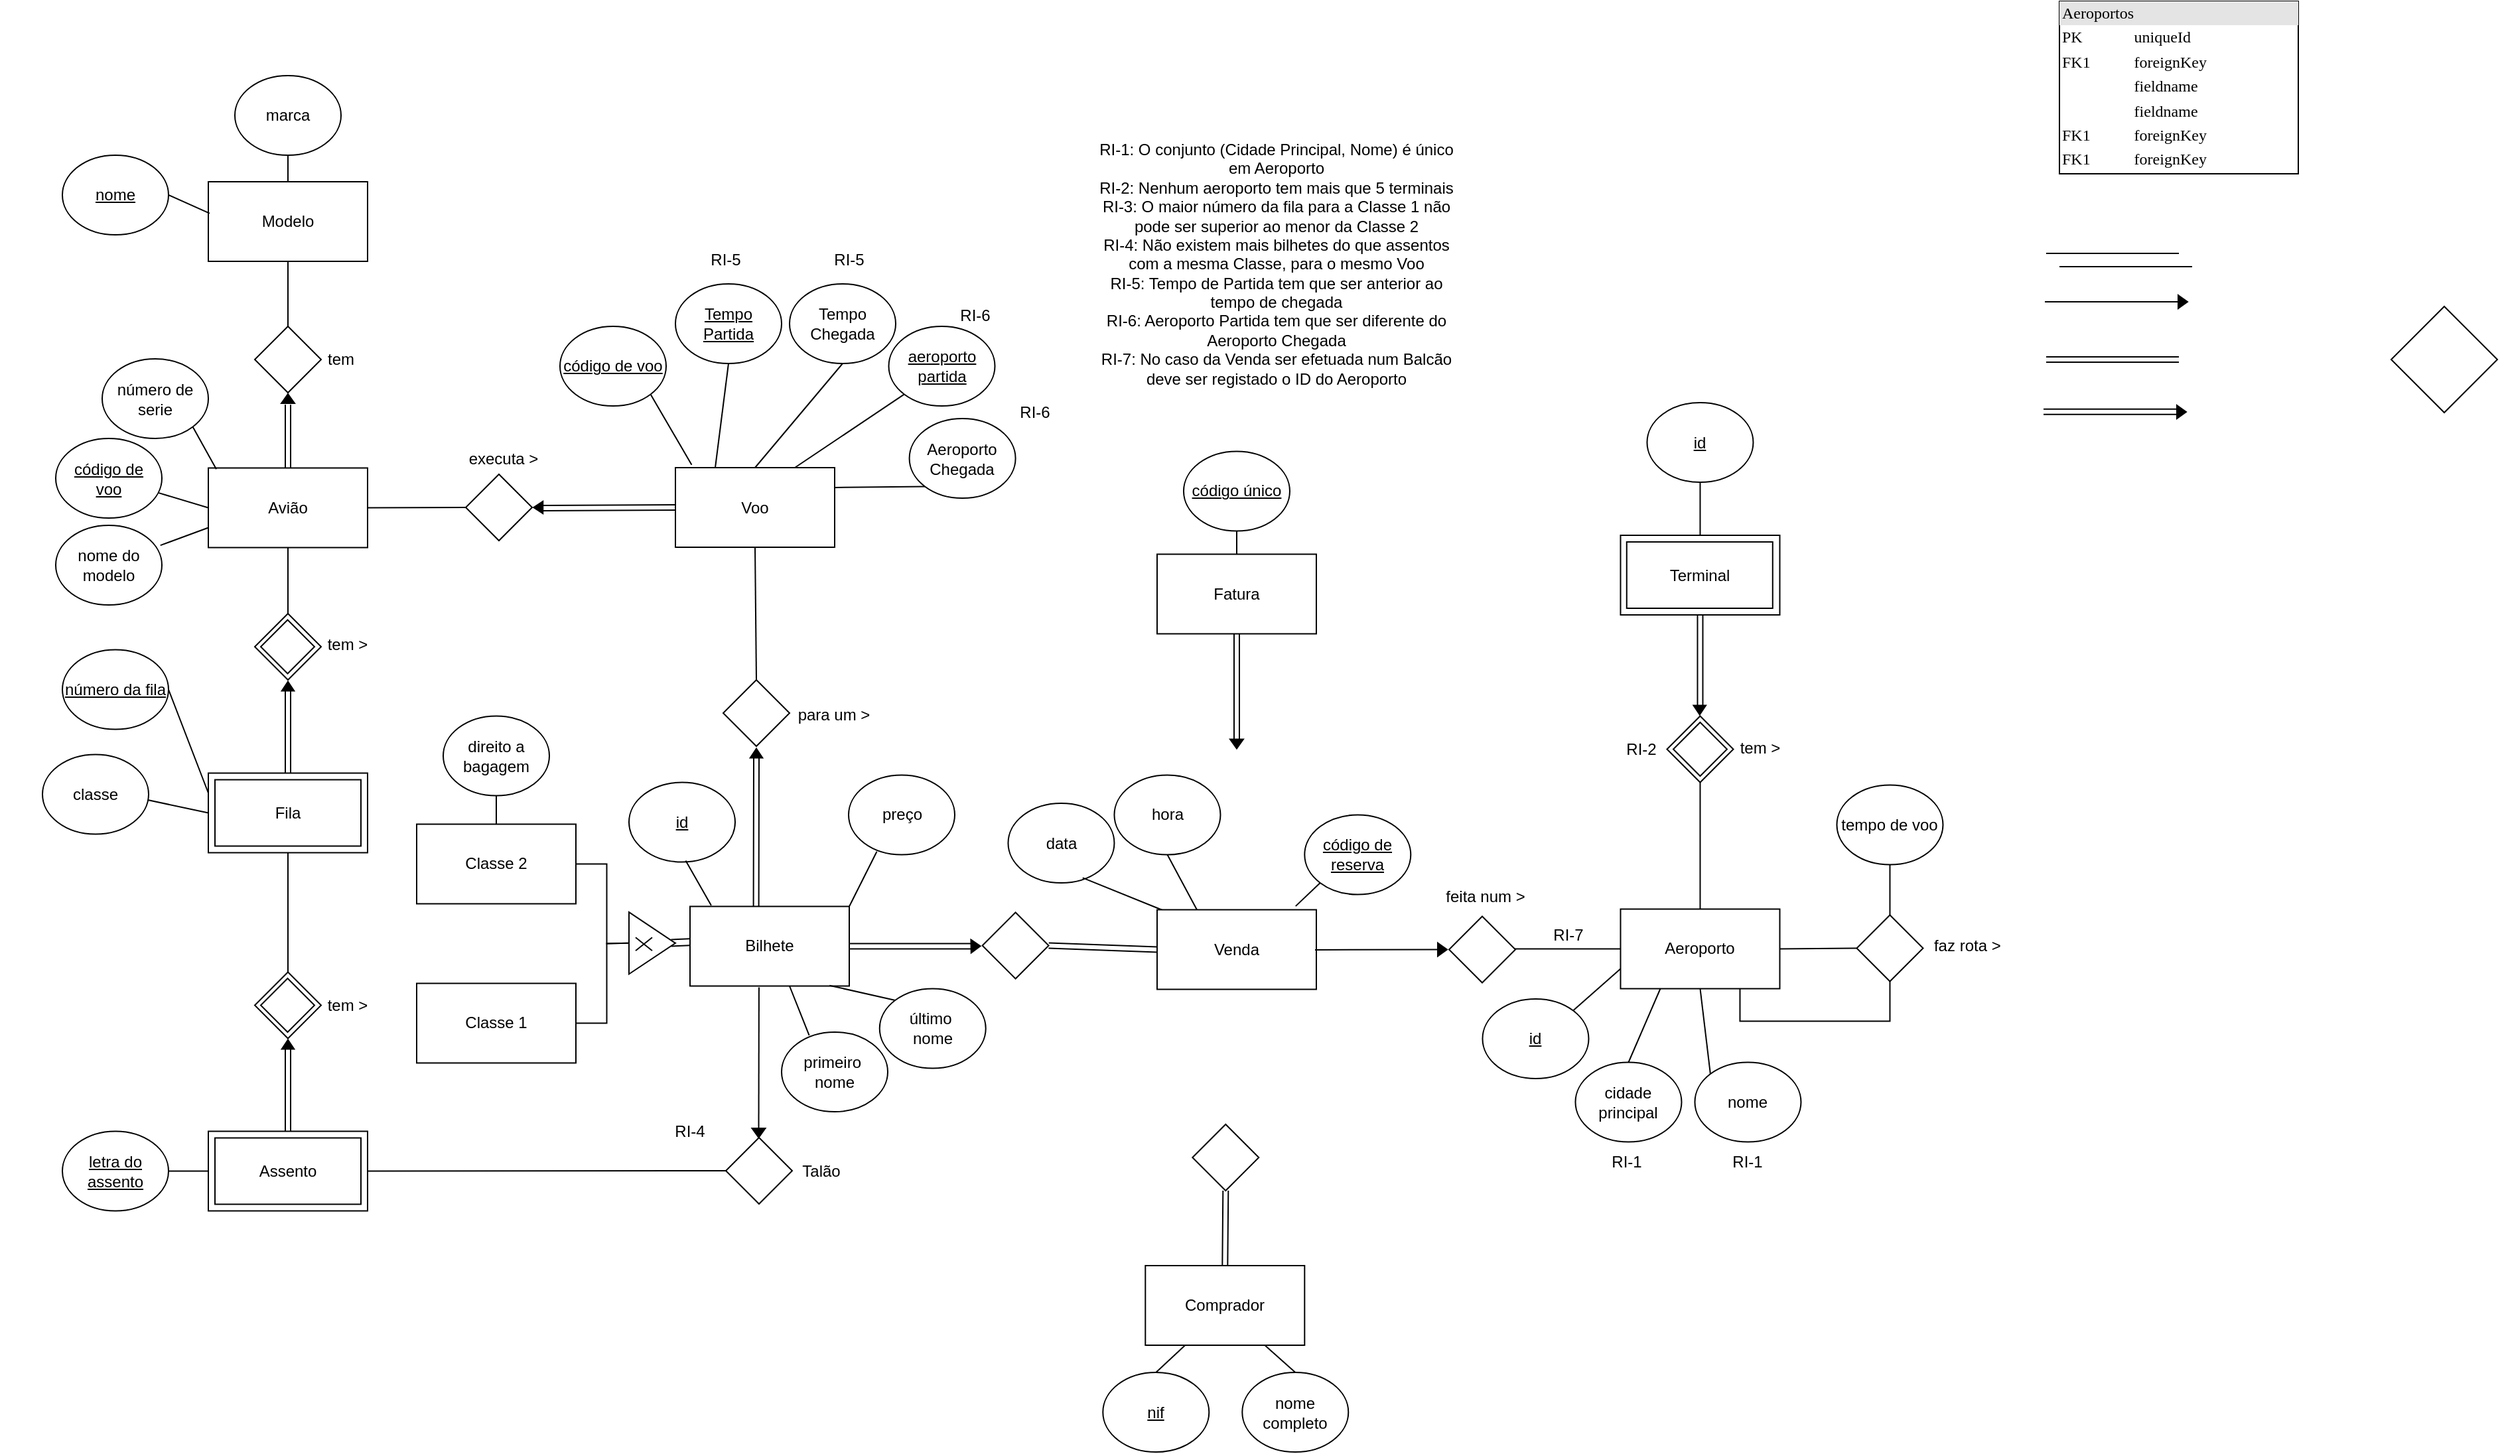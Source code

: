 <mxfile version="27.0.6">
  <diagram name="Page-1" id="2ca16b54-16f6-2749-3443-fa8db7711227">
    <mxGraphModel dx="2046" dy="508" grid="1" gridSize="10" guides="1" tooltips="1" connect="1" arrows="1" fold="1" page="1" pageScale="1" pageWidth="1100" pageHeight="850" background="none" math="0" shadow="0">
      <root>
        <mxCell id="0" />
        <mxCell id="1" parent="0" />
        <mxCell id="2ed32ef02a7f4228-2" value="&lt;div style=&quot;box-sizing: border-box; width: 100%; background: rgb(228, 228, 228); padding: 2px;&quot;&gt;Aeroportos&lt;/div&gt;&lt;table style=&quot;width: 100% ; font-size: 1em&quot; cellpadding=&quot;2&quot; cellspacing=&quot;0&quot;&gt;&lt;tbody&gt;&lt;tr&gt;&lt;td&gt;PK&lt;/td&gt;&lt;td&gt;uniqueId&lt;/td&gt;&lt;/tr&gt;&lt;tr&gt;&lt;td&gt;FK1&lt;/td&gt;&lt;td&gt;foreignKey&lt;/td&gt;&lt;/tr&gt;&lt;tr&gt;&lt;td&gt;&lt;/td&gt;&lt;td&gt;fieldname&lt;/td&gt;&lt;/tr&gt;&lt;tr&gt;&lt;td&gt;&lt;br&gt;&lt;/td&gt;&lt;td&gt;fieldname&lt;br&gt;&lt;/td&gt;&lt;/tr&gt;&lt;tr&gt;&lt;td&gt;FK1&lt;br&gt;&lt;/td&gt;&lt;td&gt;foreignKey&lt;br&gt;&lt;/td&gt;&lt;/tr&gt;&lt;tr&gt;&lt;td&gt;FK1&lt;br&gt;&lt;/td&gt;&lt;td&gt;foreignKey&lt;br&gt;&lt;/td&gt;&lt;/tr&gt;&lt;/tbody&gt;&lt;/table&gt;" style="verticalAlign=top;align=left;overflow=fill;html=1;rounded=0;shadow=0;comic=0;labelBackgroundColor=none;strokeWidth=1;fontFamily=Verdana;fontSize=12" parent="1" vertex="1">
          <mxGeometry x="1090" y="30" width="180" height="130" as="geometry" />
        </mxCell>
        <mxCell id="Xm3tBWq0qwTZGbFQvJrr-5" value="" style="endArrow=none;html=1;rounded=0;" parent="1" edge="1">
          <mxGeometry width="50" height="50" relative="1" as="geometry">
            <mxPoint x="1080" y="220" as="sourcePoint" />
            <mxPoint x="1180" y="220" as="targetPoint" />
          </mxGeometry>
        </mxCell>
        <mxCell id="Xm3tBWq0qwTZGbFQvJrr-7" value="" style="endArrow=classic;html=1;rounded=0;shape=link;" parent="1" edge="1">
          <mxGeometry width="50" height="50" relative="1" as="geometry">
            <mxPoint x="1080" y="300" as="sourcePoint" />
            <mxPoint x="1180" y="300" as="targetPoint" />
          </mxGeometry>
        </mxCell>
        <mxCell id="Xm3tBWq0qwTZGbFQvJrr-26" value="" style="group" parent="1" vertex="1" connectable="0">
          <mxGeometry x="1079" y="251.5" width="107.5" height="10" as="geometry" />
        </mxCell>
        <mxCell id="Xm3tBWq0qwTZGbFQvJrr-24" value="" style="endArrow=none;html=1;rounded=0;" parent="Xm3tBWq0qwTZGbFQvJrr-26" edge="1">
          <mxGeometry width="50" height="50" relative="1" as="geometry">
            <mxPoint y="4.94" as="sourcePoint" />
            <mxPoint x="100" y="4.94" as="targetPoint" />
          </mxGeometry>
        </mxCell>
        <mxCell id="Xm3tBWq0qwTZGbFQvJrr-25" value="" style="verticalLabelPosition=bottom;verticalAlign=top;html=1;shape=mxgraph.basic.acute_triangle;dx=0.5;rotation=90;fillColor=#000000;" parent="Xm3tBWq0qwTZGbFQvJrr-26" vertex="1">
          <mxGeometry x="99" y="1.5" width="10" height="7" as="geometry" />
        </mxCell>
        <mxCell id="Xm3tBWq0qwTZGbFQvJrr-27" value="" style="group" parent="1" vertex="1" connectable="0">
          <mxGeometry x="1078" y="334.5" width="107.5" height="10" as="geometry" />
        </mxCell>
        <mxCell id="Xm3tBWq0qwTZGbFQvJrr-9" value="" style="endArrow=classic;html=1;rounded=0;shape=link;" parent="Xm3tBWq0qwTZGbFQvJrr-27" edge="1">
          <mxGeometry width="50" height="50" relative="1" as="geometry">
            <mxPoint y="4.93" as="sourcePoint" />
            <mxPoint x="100" y="4.93" as="targetPoint" />
          </mxGeometry>
        </mxCell>
        <mxCell id="Xm3tBWq0qwTZGbFQvJrr-23" value="" style="verticalLabelPosition=bottom;verticalAlign=top;html=1;shape=mxgraph.basic.acute_triangle;dx=0.5;rotation=90;fillColor=#000000;" parent="Xm3tBWq0qwTZGbFQvJrr-27" vertex="1">
          <mxGeometry x="99" y="1.5" width="10" height="7" as="geometry" />
        </mxCell>
        <mxCell id="Xm3tBWq0qwTZGbFQvJrr-28" value="" style="rhombus;whiteSpace=wrap;html=1;strokeColor=default;align=center;verticalAlign=top;fontFamily=Helvetica;fontSize=12;fontColor=default;fillColor=#FFFFFF;" parent="1" vertex="1">
          <mxGeometry x="1340" y="260" width="80" height="80" as="geometry" />
        </mxCell>
        <mxCell id="Xm3tBWq0qwTZGbFQvJrr-31" value="" style="endArrow=none;html=1;rounded=0;" parent="1" edge="1">
          <mxGeometry width="50" height="50" relative="1" as="geometry">
            <mxPoint x="1090" y="230" as="sourcePoint" />
            <mxPoint x="1190" y="230" as="targetPoint" />
          </mxGeometry>
        </mxCell>
        <mxCell id="cWytQhBNAw67fKuN8wvv-1" value="Avião" style="rounded=0;whiteSpace=wrap;html=1;" parent="1" vertex="1">
          <mxGeometry x="-305" y="381.75" width="120" height="60" as="geometry" />
        </mxCell>
        <mxCell id="cWytQhBNAw67fKuN8wvv-3" value="marca" style="ellipse;whiteSpace=wrap;html=1;" parent="1" vertex="1">
          <mxGeometry x="-285" y="86" width="80" height="60" as="geometry" />
        </mxCell>
        <mxCell id="cWytQhBNAw67fKuN8wvv-4" value="número de serie" style="ellipse;whiteSpace=wrap;html=1;" parent="1" vertex="1">
          <mxGeometry x="-385" y="299.5" width="80" height="60" as="geometry" />
        </mxCell>
        <mxCell id="cWytQhBNAw67fKuN8wvv-6" value="" style="endArrow=none;html=1;rounded=0;exitX=0.5;exitY=1;exitDx=0;exitDy=0;entryX=0.5;entryY=0;entryDx=0;entryDy=0;" parent="1" source="cWytQhBNAw67fKuN8wvv-3" target="uvQwiletEwAoErd7GZ6_-5" edge="1">
          <mxGeometry width="50" height="50" relative="1" as="geometry">
            <mxPoint x="-100" y="6" as="sourcePoint" />
            <mxPoint x="-235" y="196" as="targetPoint" />
          </mxGeometry>
        </mxCell>
        <mxCell id="cWytQhBNAw67fKuN8wvv-7" value="" style="endArrow=none;html=1;rounded=0;entryX=0.05;entryY=0.014;entryDx=0;entryDy=0;exitX=1;exitY=1;exitDx=0;exitDy=0;entryPerimeter=0;" parent="1" source="cWytQhBNAw67fKuN8wvv-4" target="cWytQhBNAw67fKuN8wvv-1" edge="1">
          <mxGeometry width="50" height="50" relative="1" as="geometry">
            <mxPoint x="-235" y="331.75" as="sourcePoint" />
            <mxPoint x="-235" y="381.75" as="targetPoint" />
          </mxGeometry>
        </mxCell>
        <mxCell id="cWytQhBNAw67fKuN8wvv-8" value="" style="endArrow=none;html=1;rounded=0;entryX=0.5;entryY=0;entryDx=0;entryDy=0;exitX=0.5;exitY=1;exitDx=0;exitDy=0;" parent="1" source="cWytQhBNAw67fKuN8wvv-1" edge="1">
          <mxGeometry width="50" height="50" relative="1" as="geometry">
            <mxPoint x="-201" y="441.75" as="sourcePoint" />
            <mxPoint x="-245.0" y="491.75" as="targetPoint" />
            <Array as="points" />
          </mxGeometry>
        </mxCell>
        <mxCell id="cWytQhBNAw67fKuN8wvv-10" value="" style="group;strokeColor=none;rotation=-90;allowArrows=0;connectable=1;dashed=1;" parent="1" vertex="1" connectable="0">
          <mxGeometry x="-295" y="587.75" width="100" height="10" as="geometry" />
        </mxCell>
        <mxCell id="cWytQhBNAw67fKuN8wvv-11" value="" style="endArrow=classic;html=1;rounded=0;shape=link;exitX=0.5;exitY=0;exitDx=0;exitDy=0;" parent="cWytQhBNAw67fKuN8wvv-10" source="cWytQhBNAw67fKuN8wvv-14" edge="1">
          <mxGeometry width="50" height="50" relative="1" as="geometry">
            <mxPoint x="50.0" y="55" as="sourcePoint" />
            <mxPoint x="50.0" y="-38" as="targetPoint" />
          </mxGeometry>
        </mxCell>
        <mxCell id="cWytQhBNAw67fKuN8wvv-12" value="" style="verticalLabelPosition=bottom;verticalAlign=top;html=1;shape=mxgraph.basic.acute_triangle;dx=0.5;rotation=0;fillColor=#000000;" parent="cWytQhBNAw67fKuN8wvv-10" vertex="1">
          <mxGeometry x="45.35" y="-45" width="9.302" height="7" as="geometry" />
        </mxCell>
        <mxCell id="cWytQhBNAw67fKuN8wvv-13" value="" style="group" parent="1" vertex="1" connectable="0">
          <mxGeometry x="-305" y="611.75" width="120" height="60" as="geometry" />
        </mxCell>
        <mxCell id="cWytQhBNAw67fKuN8wvv-14" value="" style="rounded=0;whiteSpace=wrap;html=1;" parent="cWytQhBNAw67fKuN8wvv-13" vertex="1">
          <mxGeometry width="120" height="60" as="geometry" />
        </mxCell>
        <mxCell id="cWytQhBNAw67fKuN8wvv-15" value="Fila" style="rounded=0;whiteSpace=wrap;html=1;" parent="cWytQhBNAw67fKuN8wvv-13" vertex="1">
          <mxGeometry x="5" y="5" width="110" height="50" as="geometry" />
        </mxCell>
        <mxCell id="cWytQhBNAw67fKuN8wvv-16" value="" style="rhombus;whiteSpace=wrap;html=1;strokeColor=default;align=center;verticalAlign=top;fontFamily=Helvetica;fontSize=12;fontColor=default;fillColor=#FFFFFF;" parent="1" vertex="1">
          <mxGeometry x="-270" y="761.75" width="50" height="50" as="geometry" />
        </mxCell>
        <mxCell id="cWytQhBNAw67fKuN8wvv-17" value="" style="group;strokeColor=none;rotation=-90;allowArrows=0;connectable=1;dashed=1;" parent="1" vertex="1" connectable="0">
          <mxGeometry x="-295" y="857.75" width="100" height="10" as="geometry" />
        </mxCell>
        <mxCell id="cWytQhBNAw67fKuN8wvv-18" value="" style="endArrow=classic;html=1;rounded=0;shape=link;exitX=0.5;exitY=0;exitDx=0;exitDy=0;" parent="cWytQhBNAw67fKuN8wvv-17" source="cWytQhBNAw67fKuN8wvv-21" edge="1">
          <mxGeometry width="50" height="50" relative="1" as="geometry">
            <mxPoint x="50.0" y="55" as="sourcePoint" />
            <mxPoint x="50.0" y="-38" as="targetPoint" />
          </mxGeometry>
        </mxCell>
        <mxCell id="cWytQhBNAw67fKuN8wvv-19" value="" style="verticalLabelPosition=bottom;verticalAlign=top;html=1;shape=mxgraph.basic.acute_triangle;dx=0.5;rotation=0;fillColor=#000000;" parent="cWytQhBNAw67fKuN8wvv-17" vertex="1">
          <mxGeometry x="45.35" y="-45" width="9.302" height="7" as="geometry" />
        </mxCell>
        <mxCell id="cWytQhBNAw67fKuN8wvv-20" value="" style="group" parent="1" vertex="1" connectable="0">
          <mxGeometry x="-305" y="881.75" width="120" height="60" as="geometry" />
        </mxCell>
        <mxCell id="cWytQhBNAw67fKuN8wvv-21" value="" style="rounded=0;whiteSpace=wrap;html=1;" parent="cWytQhBNAw67fKuN8wvv-20" vertex="1">
          <mxGeometry width="120" height="60" as="geometry" />
        </mxCell>
        <mxCell id="cWytQhBNAw67fKuN8wvv-22" value="Assento" style="rounded=0;whiteSpace=wrap;html=1;" parent="cWytQhBNAw67fKuN8wvv-20" vertex="1">
          <mxGeometry x="5" y="5" width="110" height="50" as="geometry" />
        </mxCell>
        <mxCell id="cWytQhBNAw67fKuN8wvv-23" value="" style="endArrow=none;html=1;rounded=0;exitX=0.5;exitY=1;exitDx=0;exitDy=0;entryX=0.5;entryY=0;entryDx=0;entryDy=0;" parent="1" source="cWytQhBNAw67fKuN8wvv-14" target="cWytQhBNAw67fKuN8wvv-16" edge="1">
          <mxGeometry width="50" height="50" relative="1" as="geometry">
            <mxPoint x="-265" y="681.75" as="sourcePoint" />
            <mxPoint x="-265" y="751.75" as="targetPoint" />
          </mxGeometry>
        </mxCell>
        <mxCell id="cWytQhBNAw67fKuN8wvv-24" value="&lt;u&gt;número da fila&lt;/u&gt;" style="ellipse;whiteSpace=wrap;html=1;" parent="1" vertex="1">
          <mxGeometry x="-415" y="518.75" width="80" height="60" as="geometry" />
        </mxCell>
        <mxCell id="cWytQhBNAw67fKuN8wvv-25" value="" style="endArrow=none;html=1;rounded=0;exitX=1;exitY=0.5;exitDx=0;exitDy=0;entryX=0;entryY=0.25;entryDx=0;entryDy=0;" parent="1" source="cWytQhBNAw67fKuN8wvv-24" target="cWytQhBNAw67fKuN8wvv-14" edge="1">
          <mxGeometry width="50" height="50" relative="1" as="geometry">
            <mxPoint x="-95" y="471.75" as="sourcePoint" />
            <mxPoint x="-45" y="421.75" as="targetPoint" />
          </mxGeometry>
        </mxCell>
        <mxCell id="cWytQhBNAw67fKuN8wvv-26" value="&lt;u&gt;letra do assento&lt;/u&gt;" style="ellipse;whiteSpace=wrap;html=1;" parent="1" vertex="1">
          <mxGeometry x="-415" y="881.75" width="80" height="60" as="geometry" />
        </mxCell>
        <mxCell id="cWytQhBNAw67fKuN8wvv-27" value="" style="endArrow=none;html=1;rounded=0;exitX=1;exitY=0.5;exitDx=0;exitDy=0;entryX=0;entryY=0.5;entryDx=0;entryDy=0;" parent="1" source="cWytQhBNAw67fKuN8wvv-26" edge="1">
          <mxGeometry width="50" height="50" relative="1" as="geometry">
            <mxPoint x="-95" y="741.75" as="sourcePoint" />
            <mxPoint x="-305" y="911.75" as="targetPoint" />
          </mxGeometry>
        </mxCell>
        <mxCell id="cWytQhBNAw67fKuN8wvv-30" value="" style="endArrow=none;html=1;rounded=0;entryX=0.102;entryY=-0.035;entryDx=0;entryDy=0;exitX=1;exitY=1;exitDx=0;exitDy=0;entryPerimeter=0;" parent="1" source="cWytQhBNAw67fKuN8wvv-45" target="cWytQhBNAw67fKuN8wvv-36" edge="1">
          <mxGeometry width="50" height="50" relative="1" as="geometry">
            <mxPoint x="-303" y="311.5" as="sourcePoint" />
            <mxPoint x="-263.83" y="351.5" as="targetPoint" />
          </mxGeometry>
        </mxCell>
        <mxCell id="cWytQhBNAw67fKuN8wvv-31" value="" style="rhombus;whiteSpace=wrap;html=1;strokeColor=default;align=center;verticalAlign=top;fontFamily=Helvetica;fontSize=12;fontColor=default;fillColor=#FFFFFF;" parent="1" vertex="1">
          <mxGeometry x="-111" y="386.5" width="50" height="50" as="geometry" />
        </mxCell>
        <mxCell id="cWytQhBNAw67fKuN8wvv-32" value="" style="group;strokeColor=none;rotation=-180;allowArrows=0;connectable=1;dashed=1;" parent="1" vertex="1" connectable="0">
          <mxGeometry x="-58" y="407" width="98" height="10" as="geometry" />
        </mxCell>
        <mxCell id="cWytQhBNAw67fKuN8wvv-33" value="" style="endArrow=classic;html=1;rounded=0;shape=link;exitX=0;exitY=0.5;exitDx=0;exitDy=0;" parent="cWytQhBNAw67fKuN8wvv-32" source="cWytQhBNAw67fKuN8wvv-36" edge="1">
          <mxGeometry width="50" height="50" relative="1" as="geometry">
            <mxPoint x="96.04" y="5" as="sourcePoint" />
            <mxPoint x="4.9" y="5" as="targetPoint" />
          </mxGeometry>
        </mxCell>
        <mxCell id="cWytQhBNAw67fKuN8wvv-34" value="" style="verticalLabelPosition=bottom;verticalAlign=top;html=1;shape=mxgraph.basic.acute_triangle;dx=0.5;rotation=-90;fillColor=#000000;" parent="cWytQhBNAw67fKuN8wvv-32" vertex="1">
          <mxGeometry x="-2.94" y="1" width="9.116" height="7" as="geometry" />
        </mxCell>
        <mxCell id="cWytQhBNAw67fKuN8wvv-35" value="" style="group" parent="1" vertex="1" connectable="0">
          <mxGeometry x="47" y="381.5" width="120" height="60" as="geometry" />
        </mxCell>
        <mxCell id="cWytQhBNAw67fKuN8wvv-36" value="Voo" style="rounded=0;whiteSpace=wrap;html=1;" parent="cWytQhBNAw67fKuN8wvv-35" vertex="1">
          <mxGeometry width="120" height="60" as="geometry" />
        </mxCell>
        <mxCell id="cWytQhBNAw67fKuN8wvv-37" value="&lt;u&gt;Tempo&lt;/u&gt;&lt;div&gt;&lt;u&gt;Partida&lt;/u&gt;&lt;/div&gt;" style="ellipse;whiteSpace=wrap;html=1;" parent="1" vertex="1">
          <mxGeometry x="47" y="243" width="80" height="60" as="geometry" />
        </mxCell>
        <mxCell id="cWytQhBNAw67fKuN8wvv-38" value="Tempo&lt;div&gt;Chegada&lt;/div&gt;" style="ellipse;whiteSpace=wrap;html=1;" parent="1" vertex="1">
          <mxGeometry x="133" y="243" width="80" height="60" as="geometry" />
        </mxCell>
        <mxCell id="cWytQhBNAw67fKuN8wvv-39" value="" style="endArrow=none;html=1;rounded=0;entryX=0.5;entryY=1;entryDx=0;entryDy=0;exitX=0.25;exitY=0;exitDx=0;exitDy=0;" parent="1" source="cWytQhBNAw67fKuN8wvv-36" target="cWytQhBNAw67fKuN8wvv-37" edge="1">
          <mxGeometry width="50" height="50" relative="1" as="geometry">
            <mxPoint x="127" y="361.5" as="sourcePoint" />
            <mxPoint x="207" y="341.5" as="targetPoint" />
          </mxGeometry>
        </mxCell>
        <mxCell id="cWytQhBNAw67fKuN8wvv-40" value="" style="endArrow=none;html=1;rounded=0;entryX=0.5;entryY=1;entryDx=0;entryDy=0;exitX=0.5;exitY=0;exitDx=0;exitDy=0;" parent="1" source="cWytQhBNAw67fKuN8wvv-36" target="cWytQhBNAw67fKuN8wvv-38" edge="1">
          <mxGeometry width="50" height="50" relative="1" as="geometry">
            <mxPoint x="257" y="417" as="sourcePoint" />
            <mxPoint x="257" y="357" as="targetPoint" />
          </mxGeometry>
        </mxCell>
        <mxCell id="cWytQhBNAw67fKuN8wvv-41" value="Aeroporto Chegada" style="ellipse;whiteSpace=wrap;html=1;" parent="1" vertex="1">
          <mxGeometry x="223.3" y="344.5" width="80" height="60" as="geometry" />
        </mxCell>
        <mxCell id="cWytQhBNAw67fKuN8wvv-42" value="&lt;u&gt;aeroporto partida&lt;/u&gt;" style="ellipse;whiteSpace=wrap;html=1;" parent="1" vertex="1">
          <mxGeometry x="207.75" y="275" width="80" height="60" as="geometry" />
        </mxCell>
        <mxCell id="cWytQhBNAw67fKuN8wvv-43" value="" style="endArrow=none;html=1;rounded=0;entryX=0;entryY=1;entryDx=0;entryDy=0;exitX=1;exitY=0.25;exitDx=0;exitDy=0;" parent="1" source="cWytQhBNAw67fKuN8wvv-36" target="cWytQhBNAw67fKuN8wvv-41" edge="1">
          <mxGeometry width="50" height="50" relative="1" as="geometry">
            <mxPoint x="138" y="596.5" as="sourcePoint" />
            <mxPoint x="168" y="556.5" as="targetPoint" />
          </mxGeometry>
        </mxCell>
        <mxCell id="cWytQhBNAw67fKuN8wvv-44" value="" style="endArrow=none;html=1;rounded=0;entryX=0;entryY=1;entryDx=0;entryDy=0;exitX=0.75;exitY=0;exitDx=0;exitDy=0;" parent="1" source="cWytQhBNAw67fKuN8wvv-36" target="cWytQhBNAw67fKuN8wvv-42" edge="1">
          <mxGeometry width="50" height="50" relative="1" as="geometry">
            <mxPoint x="168" y="596.5" as="sourcePoint" />
            <mxPoint x="218" y="572" as="targetPoint" />
          </mxGeometry>
        </mxCell>
        <mxCell id="cWytQhBNAw67fKuN8wvv-45" value="&lt;u&gt;código de voo&lt;/u&gt;" style="ellipse;whiteSpace=wrap;html=1;" parent="1" vertex="1">
          <mxGeometry x="-40" y="275" width="80" height="60" as="geometry" />
        </mxCell>
        <mxCell id="cWytQhBNAw67fKuN8wvv-46" value="" style="endArrow=none;html=1;rounded=0;exitX=1;exitY=0.5;exitDx=0;exitDy=0;entryX=0;entryY=0.5;entryDx=0;entryDy=0;" parent="1" source="cWytQhBNAw67fKuN8wvv-1" target="cWytQhBNAw67fKuN8wvv-31" edge="1">
          <mxGeometry width="50" height="50" relative="1" as="geometry">
            <mxPoint x="-128" y="503.25" as="sourcePoint" />
            <mxPoint x="22" y="503.25" as="targetPoint" />
          </mxGeometry>
        </mxCell>
        <mxCell id="cWytQhBNAw67fKuN8wvv-47" value="Aeroporto" style="rounded=0;whiteSpace=wrap;html=1;" parent="1" vertex="1">
          <mxGeometry x="759.24" y="714.25" width="120" height="60" as="geometry" />
        </mxCell>
        <mxCell id="cWytQhBNAw67fKuN8wvv-48" value="" style="endArrow=none;html=1;rounded=0;entryX=0;entryY=0.75;entryDx=0;entryDy=0;exitX=1;exitY=0;exitDx=0;exitDy=0;" parent="1" source="cWytQhBNAw67fKuN8wvv-49" target="cWytQhBNAw67fKuN8wvv-47" edge="1">
          <mxGeometry width="50" height="50" relative="1" as="geometry">
            <mxPoint x="694.24" y="690" as="sourcePoint" />
            <mxPoint x="794.24" y="690" as="targetPoint" />
          </mxGeometry>
        </mxCell>
        <mxCell id="cWytQhBNAw67fKuN8wvv-49" value="&lt;u&gt;id&lt;/u&gt;" style="ellipse;whiteSpace=wrap;html=1;" parent="1" vertex="1">
          <mxGeometry x="655.24" y="782" width="80" height="60" as="geometry" />
        </mxCell>
        <mxCell id="cWytQhBNAw67fKuN8wvv-50" value="cidade&lt;div&gt;principal&lt;/div&gt;" style="ellipse;whiteSpace=wrap;html=1;" parent="1" vertex="1">
          <mxGeometry x="725.24" y="829.75" width="80" height="60" as="geometry" />
        </mxCell>
        <mxCell id="cWytQhBNAw67fKuN8wvv-51" value="" style="endArrow=none;html=1;rounded=0;entryX=0.25;entryY=1;entryDx=0;entryDy=0;exitX=0.5;exitY=0;exitDx=0;exitDy=0;" parent="1" source="cWytQhBNAw67fKuN8wvv-50" target="cWytQhBNAw67fKuN8wvv-47" edge="1">
          <mxGeometry width="50" height="50" relative="1" as="geometry">
            <mxPoint x="764.24" y="680" as="sourcePoint" />
            <mxPoint x="864.24" y="680" as="targetPoint" />
          </mxGeometry>
        </mxCell>
        <mxCell id="cWytQhBNAw67fKuN8wvv-52" value="nome" style="ellipse;whiteSpace=wrap;html=1;" parent="1" vertex="1">
          <mxGeometry x="815.24" y="829.75" width="80" height="60" as="geometry" />
        </mxCell>
        <mxCell id="cWytQhBNAw67fKuN8wvv-53" value="" style="endArrow=none;html=1;rounded=0;entryX=0;entryY=0;entryDx=0;entryDy=0;exitX=0.5;exitY=1;exitDx=0;exitDy=0;" parent="1" source="cWytQhBNAw67fKuN8wvv-47" target="cWytQhBNAw67fKuN8wvv-52" edge="1">
          <mxGeometry width="50" height="50" relative="1" as="geometry">
            <mxPoint x="864.24" y="710" as="sourcePoint" />
            <mxPoint x="944.24" y="710" as="targetPoint" />
          </mxGeometry>
        </mxCell>
        <mxCell id="cWytQhBNAw67fKuN8wvv-54" value="" style="rhombus;whiteSpace=wrap;html=1;strokeColor=default;align=center;verticalAlign=top;fontFamily=Helvetica;fontSize=12;fontColor=default;fillColor=#FFFFFF;" parent="1" vertex="1">
          <mxGeometry x="794.24" y="568.75" width="50" height="50" as="geometry" />
        </mxCell>
        <mxCell id="cWytQhBNAw67fKuN8wvv-55" value="" style="group;strokeColor=none;rotation=90;allowArrows=0;connectable=1;dashed=1;" parent="1" vertex="1" connectable="0">
          <mxGeometry x="769.24" y="512.75" width="110" height="10" as="geometry" />
        </mxCell>
        <mxCell id="cWytQhBNAw67fKuN8wvv-56" value="" style="endArrow=classic;html=1;rounded=0;shape=link;exitX=0.5;exitY=1;exitDx=0;exitDy=0;" parent="cWytQhBNAw67fKuN8wvv-55" source="cWytQhBNAw67fKuN8wvv-61" edge="1">
          <mxGeometry width="50" height="50" relative="1" as="geometry">
            <mxPoint x="49" y="-21.5" as="sourcePoint" />
            <mxPoint x="50" y="48" as="targetPoint" />
          </mxGeometry>
        </mxCell>
        <mxCell id="cWytQhBNAw67fKuN8wvv-57" value="" style="verticalLabelPosition=bottom;verticalAlign=top;html=1;shape=mxgraph.basic.acute_triangle;dx=0.5;rotation=180;fillColor=#000000;" parent="cWytQhBNAw67fKuN8wvv-55" vertex="1">
          <mxGeometry x="45" y="48" width="9.302" height="7" as="geometry" />
        </mxCell>
        <mxCell id="cWytQhBNAw67fKuN8wvv-58" value="&lt;u&gt;id&lt;/u&gt;" style="ellipse;whiteSpace=wrap;html=1;" parent="1" vertex="1">
          <mxGeometry x="779.24" y="332.5" width="80" height="60" as="geometry" />
        </mxCell>
        <mxCell id="cWytQhBNAw67fKuN8wvv-59" value="" style="endArrow=none;html=1;rounded=0;entryX=0.5;entryY=0;entryDx=0;entryDy=0;exitX=0.5;exitY=1;exitDx=0;exitDy=0;" parent="1" source="cWytQhBNAw67fKuN8wvv-58" target="cWytQhBNAw67fKuN8wvv-61" edge="1">
          <mxGeometry width="50" height="50" relative="1" as="geometry">
            <mxPoint x="779.24" y="392.5" as="sourcePoint" />
            <mxPoint x="779.24" y="442.5" as="targetPoint" />
          </mxGeometry>
        </mxCell>
        <mxCell id="cWytQhBNAw67fKuN8wvv-60" value="" style="group" parent="1" vertex="1" connectable="0">
          <mxGeometry x="759.24" y="432.5" width="120" height="60" as="geometry" />
        </mxCell>
        <mxCell id="cWytQhBNAw67fKuN8wvv-61" value="" style="rounded=0;whiteSpace=wrap;html=1;" parent="cWytQhBNAw67fKuN8wvv-60" vertex="1">
          <mxGeometry width="120" height="60" as="geometry" />
        </mxCell>
        <mxCell id="cWytQhBNAw67fKuN8wvv-62" value="Terminal" style="rounded=0;whiteSpace=wrap;html=1;" parent="cWytQhBNAw67fKuN8wvv-60" vertex="1">
          <mxGeometry x="4.65" y="5" width="110" height="50" as="geometry" />
        </mxCell>
        <mxCell id="cWytQhBNAw67fKuN8wvv-63" value="" style="endArrow=none;html=1;rounded=0;exitX=0.5;exitY=1;exitDx=0;exitDy=0;entryX=0.5;entryY=0;entryDx=0;entryDy=0;" parent="1" source="cWytQhBNAw67fKuN8wvv-54" target="cWytQhBNAw67fKuN8wvv-47" edge="1">
          <mxGeometry width="50" height="50" relative="1" as="geometry">
            <mxPoint x="767.49" y="650" as="sourcePoint" />
            <mxPoint x="877.49" y="650" as="targetPoint" />
          </mxGeometry>
        </mxCell>
        <mxCell id="cWytQhBNAw67fKuN8wvv-66" value="&lt;u&gt;código de reserva&lt;/u&gt;" style="ellipse;whiteSpace=wrap;html=1;" parent="1" vertex="1">
          <mxGeometry x="521.15" y="643.25" width="80" height="60" as="geometry" />
        </mxCell>
        <mxCell id="cWytQhBNAw67fKuN8wvv-67" value="data" style="ellipse;whiteSpace=wrap;html=1;" parent="1" vertex="1">
          <mxGeometry x="297.74" y="634.5" width="80" height="60" as="geometry" />
        </mxCell>
        <mxCell id="cWytQhBNAw67fKuN8wvv-68" value="" style="endArrow=none;html=1;rounded=0;entryX=0;entryY=1;entryDx=0;entryDy=0;exitX=0.87;exitY=-0.045;exitDx=0;exitDy=0;exitPerimeter=0;" parent="1" source="CKZzA4uqNXPOrzv0KPBV-5" target="cWytQhBNAw67fKuN8wvv-66" edge="1">
          <mxGeometry width="50" height="50" relative="1" as="geometry">
            <mxPoint x="535.24" y="614.25" as="sourcePoint" />
            <mxPoint x="523.24" y="584.5" as="targetPoint" />
          </mxGeometry>
        </mxCell>
        <mxCell id="cWytQhBNAw67fKuN8wvv-69" value="" style="endArrow=none;html=1;rounded=0;entryX=0.702;entryY=0.937;entryDx=0;entryDy=0;exitX=0.046;exitY=0.015;exitDx=0;exitDy=0;entryPerimeter=0;exitPerimeter=0;" parent="1" source="CKZzA4uqNXPOrzv0KPBV-5" target="cWytQhBNAw67fKuN8wvv-67" edge="1">
          <mxGeometry width="50" height="50" relative="1" as="geometry">
            <mxPoint x="475.24" y="614.25" as="sourcePoint" />
            <mxPoint x="573.24" y="600" as="targetPoint" />
          </mxGeometry>
        </mxCell>
        <mxCell id="cWytQhBNAw67fKuN8wvv-70" value="" style="group" parent="1" vertex="1" connectable="0">
          <mxGeometry x="401.15" y="983" width="120" height="60" as="geometry" />
        </mxCell>
        <mxCell id="cWytQhBNAw67fKuN8wvv-71" value="Comprador" style="rounded=0;whiteSpace=wrap;html=1;" parent="cWytQhBNAw67fKuN8wvv-70" vertex="1">
          <mxGeometry width="120" height="60" as="geometry" />
        </mxCell>
        <mxCell id="cWytQhBNAw67fKuN8wvv-72" value="" style="endArrow=none;html=1;rounded=0;entryX=0.5;entryY=0;entryDx=0;entryDy=0;exitX=0.25;exitY=1;exitDx=0;exitDy=0;" parent="1" source="cWytQhBNAw67fKuN8wvv-71" target="cWytQhBNAw67fKuN8wvv-73" edge="1">
          <mxGeometry width="50" height="50" relative="1" as="geometry">
            <mxPoint x="379.15" y="979.83" as="sourcePoint" />
            <mxPoint x="459.15" y="959.83" as="targetPoint" />
          </mxGeometry>
        </mxCell>
        <mxCell id="cWytQhBNAw67fKuN8wvv-73" value="&lt;u&gt;nif&lt;/u&gt;" style="ellipse;whiteSpace=wrap;html=1;" parent="1" vertex="1">
          <mxGeometry x="369.15" y="1063.5" width="80" height="60" as="geometry" />
        </mxCell>
        <mxCell id="cWytQhBNAw67fKuN8wvv-74" value="nome completo" style="ellipse;whiteSpace=wrap;html=1;" parent="1" vertex="1">
          <mxGeometry x="474.15" y="1063.5" width="80" height="60" as="geometry" />
        </mxCell>
        <mxCell id="cWytQhBNAw67fKuN8wvv-75" value="" style="endArrow=none;html=1;rounded=0;entryX=0.5;entryY=0;entryDx=0;entryDy=0;exitX=0.75;exitY=1;exitDx=0;exitDy=0;" parent="1" source="cWytQhBNAw67fKuN8wvv-71" target="cWytQhBNAw67fKuN8wvv-74" edge="1">
          <mxGeometry width="50" height="50" relative="1" as="geometry">
            <mxPoint x="509.15" y="1035.33" as="sourcePoint" />
            <mxPoint x="509.15" y="975.33" as="targetPoint" />
          </mxGeometry>
        </mxCell>
        <mxCell id="cWytQhBNAw67fKuN8wvv-94" value="" style="group" parent="1" vertex="1" connectable="0">
          <mxGeometry x="58" y="712.25" width="120" height="60" as="geometry" />
        </mxCell>
        <mxCell id="cWytQhBNAw67fKuN8wvv-95" value="Bilhete" style="rounded=0;whiteSpace=wrap;html=1;" parent="cWytQhBNAw67fKuN8wvv-94" vertex="1">
          <mxGeometry width="120" height="60" as="geometry" />
        </mxCell>
        <mxCell id="cWytQhBNAw67fKuN8wvv-104" value="" style="group;direction=west;rotation=-180;" parent="1" vertex="1" connectable="0">
          <mxGeometry x="12" y="716.58" width="35" height="46.67" as="geometry" />
        </mxCell>
        <mxCell id="cWytQhBNAw67fKuN8wvv-105" value="" style="group" parent="cWytQhBNAw67fKuN8wvv-104" vertex="1" connectable="0">
          <mxGeometry x="-7.105e-15" y="-3.553e-15" width="35.0" height="46.67" as="geometry" />
        </mxCell>
        <mxCell id="cWytQhBNAw67fKuN8wvv-106" value="" style="triangle;whiteSpace=wrap;html=1;rotation=-360;" parent="cWytQhBNAw67fKuN8wvv-105" vertex="1">
          <mxGeometry x="7.105e-15" y="3.553e-15" width="35" height="46.67" as="geometry" />
        </mxCell>
        <mxCell id="cWytQhBNAw67fKuN8wvv-107" value="" style="shape=mxgraph.sysml.x;rotation=-180;" parent="cWytQhBNAw67fKuN8wvv-105" vertex="1">
          <mxGeometry x="5.0" y="19.0" width="12.5" height="10" as="geometry" />
        </mxCell>
        <mxCell id="cWytQhBNAw67fKuN8wvv-108" value="" style="group;direction=east;rotation=-180;" parent="1" vertex="1" connectable="0">
          <mxGeometry x="-39.75" y="680.25" width="60" height="120" as="geometry" />
        </mxCell>
        <mxCell id="cWytQhBNAw67fKuN8wvv-109" value="Classe 2" style="rounded=0;whiteSpace=wrap;html=1;direction=east;" parent="1" vertex="1">
          <mxGeometry x="-148" y="650.25" width="120" height="60" as="geometry" />
        </mxCell>
        <mxCell id="cWytQhBNAw67fKuN8wvv-110" value="" style="endArrow=none;html=1;rounded=0;entryX=1;entryY=0.5;entryDx=0;entryDy=0;exitX=0;exitY=0.5;exitDx=0;exitDy=0;" parent="1" source="cWytQhBNAw67fKuN8wvv-106" target="cWytQhBNAw67fKuN8wvv-109" edge="1">
          <mxGeometry width="50" height="50" relative="1" as="geometry">
            <mxPoint x="20.25" y="740.25" as="sourcePoint" />
            <mxPoint x="-34.75" y="680.25" as="targetPoint" />
            <Array as="points">
              <mxPoint x="-4.75" y="740.25" />
              <mxPoint x="-4.75" y="680.25" />
            </Array>
          </mxGeometry>
        </mxCell>
        <mxCell id="cWytQhBNAw67fKuN8wvv-111" value="Classe 1" style="rounded=0;whiteSpace=wrap;html=1;direction=east;" parent="1" vertex="1">
          <mxGeometry x="-148" y="770.25" width="120" height="60" as="geometry" />
        </mxCell>
        <mxCell id="cWytQhBNAw67fKuN8wvv-112" value="" style="endArrow=none;html=1;rounded=0;exitX=0;exitY=0.5;exitDx=0;exitDy=0;entryX=1;entryY=0.5;entryDx=0;entryDy=0;" parent="1" source="cWytQhBNAw67fKuN8wvv-106" target="cWytQhBNAw67fKuN8wvv-111" edge="1">
          <mxGeometry width="50" height="50" relative="1" as="geometry">
            <mxPoint x="20.25" y="740.25" as="sourcePoint" />
            <mxPoint x="-39.75" y="800.25" as="targetPoint" />
            <Array as="points">
              <mxPoint x="-4.75" y="740.25" />
              <mxPoint x="-4.75" y="800.25" />
            </Array>
          </mxGeometry>
        </mxCell>
        <mxCell id="cWytQhBNAw67fKuN8wvv-113" value="direito a bagagem" style="ellipse;whiteSpace=wrap;html=1;" parent="1" vertex="1">
          <mxGeometry x="-128" y="568.75" width="80" height="60" as="geometry" />
        </mxCell>
        <mxCell id="cWytQhBNAw67fKuN8wvv-114" value="" style="endArrow=none;html=1;rounded=0;entryX=0.5;entryY=1;entryDx=0;entryDy=0;exitX=0.5;exitY=0;exitDx=0;exitDy=0;" parent="1" source="cWytQhBNAw67fKuN8wvv-109" target="cWytQhBNAw67fKuN8wvv-113" edge="1">
          <mxGeometry width="50" height="50" relative="1" as="geometry">
            <mxPoint x="-6.25" y="1049.5" as="sourcePoint" />
            <mxPoint x="-13.25" y="603.5" as="targetPoint" />
            <Array as="points" />
          </mxGeometry>
        </mxCell>
        <mxCell id="cWytQhBNAw67fKuN8wvv-115" value="" style="endArrow=classic;html=1;rounded=0;shape=link;entryX=-0.002;entryY=0.447;entryDx=0;entryDy=0;exitX=0.91;exitY=0.496;exitDx=0;exitDy=0;exitPerimeter=0;width=5;entryPerimeter=0;" parent="1" source="cWytQhBNAw67fKuN8wvv-106" target="cWytQhBNAw67fKuN8wvv-95" edge="1">
          <mxGeometry width="50" height="50" relative="1" as="geometry">
            <mxPoint x="19" y="742.41" as="sourcePoint" />
            <mxPoint x="98" y="741.41" as="targetPoint" />
          </mxGeometry>
        </mxCell>
        <mxCell id="cWytQhBNAw67fKuN8wvv-116" value="" style="rhombus;whiteSpace=wrap;html=1;strokeColor=default;align=center;verticalAlign=top;fontFamily=Helvetica;fontSize=12;fontColor=default;fillColor=#FFFFFF;" parent="1" vertex="1">
          <mxGeometry x="83" y="541.5" width="50" height="50" as="geometry" />
        </mxCell>
        <mxCell id="cWytQhBNAw67fKuN8wvv-117" value="" style="endArrow=none;html=1;rounded=0;entryX=0.5;entryY=1;entryDx=0;entryDy=0;exitX=0.5;exitY=0;exitDx=0;exitDy=0;" parent="1" source="cWytQhBNAw67fKuN8wvv-116" target="cWytQhBNAw67fKuN8wvv-36" edge="1">
          <mxGeometry width="50" height="50" relative="1" as="geometry">
            <mxPoint x="94" y="927.66" as="sourcePoint" />
            <mxPoint x="87" y="481.66" as="targetPoint" />
            <Array as="points" />
          </mxGeometry>
        </mxCell>
        <mxCell id="cWytQhBNAw67fKuN8wvv-118" value="" style="group;strokeColor=none;rotation=-90;allowArrows=0;connectable=1;dashed=1;" parent="1" vertex="1" connectable="0">
          <mxGeometry x="58" y="638.25" width="100" height="10" as="geometry" />
        </mxCell>
        <mxCell id="cWytQhBNAw67fKuN8wvv-119" value="" style="endArrow=classic;html=1;rounded=0;shape=link;exitX=0.415;exitY=-0.002;exitDx=0;exitDy=0;exitPerimeter=0;" parent="cWytQhBNAw67fKuN8wvv-118" source="cWytQhBNAw67fKuN8wvv-95" edge="1">
          <mxGeometry width="50" height="50" relative="1" as="geometry">
            <mxPoint x="50.0" y="55" as="sourcePoint" />
            <mxPoint x="50.0" y="-38" as="targetPoint" />
          </mxGeometry>
        </mxCell>
        <mxCell id="cWytQhBNAw67fKuN8wvv-120" value="" style="verticalLabelPosition=bottom;verticalAlign=top;html=1;shape=mxgraph.basic.acute_triangle;dx=0.5;rotation=0;fillColor=#000000;" parent="cWytQhBNAw67fKuN8wvv-118" vertex="1">
          <mxGeometry x="45.35" y="-45" width="9.302" height="7" as="geometry" />
        </mxCell>
        <mxCell id="cWytQhBNAw67fKuN8wvv-122" value="" style="group;strokeColor=none;rotation=0;allowArrows=0;connectable=1;dashed=1;" parent="1" vertex="1" connectable="0">
          <mxGeometry x="117.5" y="736.75" width="100" height="10" as="geometry" />
        </mxCell>
        <mxCell id="cWytQhBNAw67fKuN8wvv-127" value="" style="rhombus;whiteSpace=wrap;html=1;strokeColor=default;align=center;verticalAlign=top;fontFamily=Helvetica;fontSize=12;fontColor=default;fillColor=#FFFFFF;" parent="1" vertex="1">
          <mxGeometry x="85" y="886.5" width="50" height="50" as="geometry" />
        </mxCell>
        <mxCell id="cWytQhBNAw67fKuN8wvv-128" value="" style="endArrow=none;html=1;rounded=0;exitX=0.433;exitY=1.017;exitDx=0;exitDy=0;exitPerimeter=0;entryX=0.5;entryY=1;entryDx=0;entryDy=0;entryPerimeter=0;" parent="1" source="cWytQhBNAw67fKuN8wvv-95" target="cWytQhBNAw67fKuN8wvv-126" edge="1">
          <mxGeometry width="50" height="50" relative="1" as="geometry">
            <mxPoint x="110" y="734.25" as="sourcePoint" />
            <mxPoint x="110" y="833.25" as="targetPoint" />
          </mxGeometry>
        </mxCell>
        <mxCell id="cWytQhBNAw67fKuN8wvv-136" value="" style="endArrow=none;html=1;rounded=0;entryX=0;entryY=0.5;entryDx=0;entryDy=0;exitX=1;exitY=0.5;exitDx=0;exitDy=0;" parent="1" source="cWytQhBNAw67fKuN8wvv-21" target="cWytQhBNAw67fKuN8wvv-127" edge="1">
          <mxGeometry width="50" height="50" relative="1" as="geometry">
            <mxPoint x="-203" y="911.44" as="sourcePoint" />
            <mxPoint x="76.5" y="911.5" as="targetPoint" />
          </mxGeometry>
        </mxCell>
        <mxCell id="cWytQhBNAw67fKuN8wvv-140" value="preço" style="ellipse;whiteSpace=wrap;html=1;" parent="1" vertex="1">
          <mxGeometry x="177.5" y="613.25" width="80" height="60" as="geometry" />
        </mxCell>
        <mxCell id="cWytQhBNAw67fKuN8wvv-141" value="" style="endArrow=none;html=1;rounded=0;entryX=0.266;entryY=0.961;entryDx=0;entryDy=0;exitX=1;exitY=0;exitDx=0;exitDy=0;entryPerimeter=0;" parent="1" source="cWytQhBNAw67fKuN8wvv-95" target="cWytQhBNAw67fKuN8wvv-140" edge="1">
          <mxGeometry width="50" height="50" relative="1" as="geometry">
            <mxPoint x="300" y="720" as="sourcePoint" />
            <mxPoint x="368.956" y="701.634" as="targetPoint" />
          </mxGeometry>
        </mxCell>
        <mxCell id="cWytQhBNAw67fKuN8wvv-142" value="" style="rhombus;whiteSpace=wrap;html=1;strokeColor=default;align=center;verticalAlign=top;fontFamily=Helvetica;fontSize=12;fontColor=default;fillColor=#FFFFFF;" parent="1" vertex="1">
          <mxGeometry x="937.24" y="718.75" width="50" height="50" as="geometry" />
        </mxCell>
        <mxCell id="cWytQhBNAw67fKuN8wvv-143" value="tempo de voo" style="ellipse;whiteSpace=wrap;html=1;" parent="1" vertex="1">
          <mxGeometry x="922.24" y="620.75" width="80" height="60" as="geometry" />
        </mxCell>
        <mxCell id="cWytQhBNAw67fKuN8wvv-144" value="" style="endArrow=none;html=1;rounded=0;exitX=1;exitY=0.5;exitDx=0;exitDy=0;entryX=0;entryY=0.5;entryDx=0;entryDy=0;" parent="1" source="cWytQhBNAw67fKuN8wvv-47" target="cWytQhBNAw67fKuN8wvv-142" edge="1">
          <mxGeometry width="50" height="50" relative="1" as="geometry">
            <mxPoint x="921.29" y="731.71" as="sourcePoint" />
            <mxPoint x="921.29" y="827.71" as="targetPoint" />
          </mxGeometry>
        </mxCell>
        <mxCell id="cWytQhBNAw67fKuN8wvv-145" value="" style="endArrow=none;html=1;rounded=0;exitX=0.5;exitY=1;exitDx=0;exitDy=0;entryX=0.5;entryY=0;entryDx=0;entryDy=0;" parent="1" source="cWytQhBNAw67fKuN8wvv-143" target="cWytQhBNAw67fKuN8wvv-142" edge="1">
          <mxGeometry width="50" height="50" relative="1" as="geometry">
            <mxPoint x="889.24" y="754.75" as="sourcePoint" />
            <mxPoint x="947.24" y="753.75" as="targetPoint" />
          </mxGeometry>
        </mxCell>
        <mxCell id="cWytQhBNAw67fKuN8wvv-146" value="" style="endArrow=none;html=1;rounded=0;exitX=0.5;exitY=1;exitDx=0;exitDy=0;entryX=0.75;entryY=1;entryDx=0;entryDy=0;" parent="1" source="cWytQhBNAw67fKuN8wvv-142" target="cWytQhBNAw67fKuN8wvv-47" edge="1">
          <mxGeometry width="50" height="50" relative="1" as="geometry">
            <mxPoint x="962.05" y="779" as="sourcePoint" />
            <mxPoint x="825.24" y="798.75" as="targetPoint" />
            <Array as="points">
              <mxPoint x="962.24" y="798.75" />
              <mxPoint x="849.24" y="798.75" />
            </Array>
          </mxGeometry>
        </mxCell>
        <mxCell id="cWytQhBNAw67fKuN8wvv-126" value="" style="verticalLabelPosition=bottom;verticalAlign=top;html=1;shape=mxgraph.basic.acute_triangle;dx=0.5;rotation=180;fillColor=#000000;" parent="1" vertex="1">
          <mxGeometry x="104.75" y="879.5" width="10" height="7" as="geometry" />
        </mxCell>
        <mxCell id="uvQwiletEwAoErd7GZ6_-2" value="RI-2" style="text;html=1;align=center;verticalAlign=middle;whiteSpace=wrap;rounded=0;" parent="1" vertex="1">
          <mxGeometry x="745.24" y="578.75" width="60" height="30" as="geometry" />
        </mxCell>
        <mxCell id="uvQwiletEwAoErd7GZ6_-3" value="&lt;div&gt;RI-1: O conjunto (Cidade Principal, Nome) é único em Aeroporto&lt;/div&gt;RI-2: Nenhum aeroporto tem mais que 5 terminais&lt;div&gt;RI-3: O maior número da fila para a Classe 1 não pode ser superior ao menor da Classe 2&lt;/div&gt;&lt;div&gt;RI-4: Não existem mais bilhetes do que assentos com a mesma Classe, para o mesmo Voo&lt;/div&gt;&lt;div&gt;RI-5: Tempo de Partida tem que ser anterior ao tempo de chegada&lt;/div&gt;&lt;div&gt;RI-6: Aeroporto Partida tem que ser diferente do Aeroporto Chegada&lt;/div&gt;&lt;div&gt;RI-7: No caso da Venda ser efetuada num Balcão deve ser registado o ID do Aeroporto&lt;/div&gt;" style="text;html=1;align=center;verticalAlign=middle;whiteSpace=wrap;rounded=0;" parent="1" vertex="1">
          <mxGeometry x="359.99" y="124.25" width="280" height="208.25" as="geometry" />
        </mxCell>
        <mxCell id="uvQwiletEwAoErd7GZ6_-5" value="Modelo" style="rounded=0;whiteSpace=wrap;html=1;" parent="1" vertex="1">
          <mxGeometry x="-305" y="166" width="120" height="60" as="geometry" />
        </mxCell>
        <mxCell id="uvQwiletEwAoErd7GZ6_-6" value="" style="rhombus;whiteSpace=wrap;html=1;strokeColor=default;align=center;verticalAlign=top;fontFamily=Helvetica;fontSize=12;fontColor=default;fillColor=#FFFFFF;" parent="1" vertex="1">
          <mxGeometry x="-270" y="275" width="50" height="50" as="geometry" />
        </mxCell>
        <mxCell id="uvQwiletEwAoErd7GZ6_-13" value="" style="group;rotation=-90;" parent="1" vertex="1" connectable="0">
          <mxGeometry x="-299" y="375" width="107.5" height="10" as="geometry" />
        </mxCell>
        <mxCell id="uvQwiletEwAoErd7GZ6_-14" value="" style="endArrow=classic;html=1;rounded=0;shape=link;exitX=0.5;exitY=0;exitDx=0;exitDy=0;" parent="uvQwiletEwAoErd7GZ6_-13" source="cWytQhBNAw67fKuN8wvv-1" edge="1">
          <mxGeometry width="50" height="50" relative="1" as="geometry">
            <mxPoint x="54" y="59" as="sourcePoint" />
            <mxPoint x="54" y="-41" as="targetPoint" />
          </mxGeometry>
        </mxCell>
        <mxCell id="uvQwiletEwAoErd7GZ6_-15" value="" style="verticalLabelPosition=bottom;verticalAlign=top;html=1;shape=mxgraph.basic.acute_triangle;dx=0.5;rotation=0;fillColor=#000000;" parent="uvQwiletEwAoErd7GZ6_-13" vertex="1">
          <mxGeometry x="49" y="-49" width="10" height="7" as="geometry" />
        </mxCell>
        <mxCell id="uvQwiletEwAoErd7GZ6_-19" value="&lt;u&gt;nome&lt;/u&gt;" style="ellipse;whiteSpace=wrap;html=1;" parent="1" vertex="1">
          <mxGeometry x="-415" y="146" width="80" height="60" as="geometry" />
        </mxCell>
        <mxCell id="uvQwiletEwAoErd7GZ6_-20" value="" style="endArrow=none;html=1;rounded=0;exitX=0.008;exitY=0.397;exitDx=0;exitDy=0;entryX=1;entryY=0.5;entryDx=0;entryDy=0;exitPerimeter=0;" parent="1" source="uvQwiletEwAoErd7GZ6_-5" target="uvQwiletEwAoErd7GZ6_-19" edge="1">
          <mxGeometry width="50" height="50" relative="1" as="geometry">
            <mxPoint x="-235" y="156" as="sourcePoint" />
            <mxPoint x="-235" y="176" as="targetPoint" />
          </mxGeometry>
        </mxCell>
        <mxCell id="uvQwiletEwAoErd7GZ6_-21" value="" style="endArrow=none;html=1;rounded=0;exitX=0.5;exitY=0;exitDx=0;exitDy=0;entryX=0.5;entryY=1;entryDx=0;entryDy=0;" parent="1" source="uvQwiletEwAoErd7GZ6_-6" target="uvQwiletEwAoErd7GZ6_-5" edge="1">
          <mxGeometry width="50" height="50" relative="1" as="geometry">
            <mxPoint x="-260" y="310" as="sourcePoint" />
            <mxPoint x="-322" y="291" as="targetPoint" />
          </mxGeometry>
        </mxCell>
        <mxCell id="uvQwiletEwAoErd7GZ6_-24" value="" style="group" parent="1" vertex="1" connectable="0">
          <mxGeometry x="409.99" y="446.75" width="120" height="60" as="geometry" />
        </mxCell>
        <mxCell id="uvQwiletEwAoErd7GZ6_-25" value="Fatura" style="rounded=0;whiteSpace=wrap;html=1;" parent="uvQwiletEwAoErd7GZ6_-24" vertex="1">
          <mxGeometry width="120" height="60" as="geometry" />
        </mxCell>
        <mxCell id="uvQwiletEwAoErd7GZ6_-26" value="&lt;u&gt;código único&lt;/u&gt;" style="ellipse;whiteSpace=wrap;html=1;" parent="1" vertex="1">
          <mxGeometry x="429.99" y="369.25" width="80" height="60" as="geometry" />
        </mxCell>
        <mxCell id="uvQwiletEwAoErd7GZ6_-29" value="" style="endArrow=none;html=1;rounded=0;entryX=0.5;entryY=0;entryDx=0;entryDy=0;exitX=0.5;exitY=1;exitDx=0;exitDy=0;" parent="1" source="uvQwiletEwAoErd7GZ6_-26" target="uvQwiletEwAoErd7GZ6_-25" edge="1">
          <mxGeometry width="50" height="50" relative="1" as="geometry">
            <mxPoint x="432.24" y="821" as="sourcePoint" />
            <mxPoint x="455.24" y="842" as="targetPoint" />
          </mxGeometry>
        </mxCell>
        <mxCell id="uvQwiletEwAoErd7GZ6_-30" value="" style="endArrow=classic;html=1;rounded=0;shape=link;exitX=0.5;exitY=0;exitDx=0;exitDy=0;entryX=0.5;entryY=1;entryDx=0;entryDy=0;" parent="1" source="cWytQhBNAw67fKuN8wvv-71" target="CKZzA4uqNXPOrzv0KPBV-6" edge="1">
          <mxGeometry width="50" height="50" relative="1" as="geometry">
            <mxPoint x="417.15" y="952.77" as="sourcePoint" />
            <mxPoint x="461.028" y="933.499" as="targetPoint" />
          </mxGeometry>
        </mxCell>
        <mxCell id="uvQwiletEwAoErd7GZ6_-32" value="" style="group;rotation=90;" parent="1" vertex="1" connectable="0">
          <mxGeometry x="415.24" y="659.5" width="107.5" height="10" as="geometry" />
        </mxCell>
        <mxCell id="uvQwiletEwAoErd7GZ6_-34" value="" style="verticalLabelPosition=bottom;verticalAlign=top;html=1;shape=mxgraph.basic.acute_triangle;dx=0.5;rotation=180;fillColor=#000000;" parent="uvQwiletEwAoErd7GZ6_-32" vertex="1">
          <mxGeometry x="49.75" y="-73.25" width="10" height="7" as="geometry" />
        </mxCell>
        <mxCell id="uvQwiletEwAoErd7GZ6_-33" value="" style="endArrow=classic;html=1;rounded=0;shape=link;exitX=0.5;exitY=1;exitDx=0;exitDy=0;entryX=0.5;entryY=0.857;entryDx=0;entryDy=0;entryPerimeter=0;" parent="1" source="uvQwiletEwAoErd7GZ6_-25" target="uvQwiletEwAoErd7GZ6_-34" edge="1">
          <mxGeometry width="50" height="50" relative="1" as="geometry">
            <mxPoint x="469.24" y="527" as="sourcePoint" />
            <mxPoint x="469.24" y="627" as="targetPoint" />
          </mxGeometry>
        </mxCell>
        <mxCell id="cWytQhBNAw67fKuN8wvv-103" value="" style="rhombus;whiteSpace=wrap;html=1;strokeColor=default;align=center;verticalAlign=top;fontFamily=Helvetica;fontSize=12;fontColor=default;fillColor=#FFFFFF;" parent="1" vertex="1">
          <mxGeometry x="278.3" y="716.75" width="50" height="50" as="geometry" />
        </mxCell>
        <mxCell id="uvQwiletEwAoErd7GZ6_-44" value="" style="rhombus;whiteSpace=wrap;html=1;strokeColor=default;align=center;verticalAlign=top;fontFamily=Helvetica;fontSize=12;fontColor=default;fillColor=#FFFFFF;" parent="1" vertex="1">
          <mxGeometry x="-265.5" y="766.5" width="40.5" height="40.5" as="geometry" />
        </mxCell>
        <mxCell id="uvQwiletEwAoErd7GZ6_-45" value="" style="rhombus;whiteSpace=wrap;html=1;strokeColor=default;align=center;verticalAlign=top;fontFamily=Helvetica;fontSize=12;fontColor=default;fillColor=#FFFFFF;" parent="1" vertex="1">
          <mxGeometry x="-270" y="491.5" width="50" height="50" as="geometry" />
        </mxCell>
        <mxCell id="uvQwiletEwAoErd7GZ6_-46" value="" style="rhombus;whiteSpace=wrap;html=1;strokeColor=default;align=center;verticalAlign=top;fontFamily=Helvetica;fontSize=12;fontColor=default;fillColor=#FFFFFF;" parent="1" vertex="1">
          <mxGeometry x="-265.5" y="496.25" width="40.5" height="40.5" as="geometry" />
        </mxCell>
        <mxCell id="uvQwiletEwAoErd7GZ6_-50" value="" style="endArrow=classic;html=1;rounded=0;shape=link;exitX=1;exitY=0.5;exitDx=0;exitDy=0;entryX=0.5;entryY=1;entryDx=0;entryDy=0;entryPerimeter=0;" parent="1" source="cWytQhBNAw67fKuN8wvv-95" target="CKZzA4uqNXPOrzv0KPBV-11" edge="1">
          <mxGeometry width="50" height="50" relative="1" as="geometry">
            <mxPoint x="328.72" y="742.3" as="sourcePoint" />
            <mxPoint x="260" y="744" as="targetPoint" />
          </mxGeometry>
        </mxCell>
        <mxCell id="uvQwiletEwAoErd7GZ6_-52" value="RI-5" style="text;html=1;align=center;verticalAlign=middle;whiteSpace=wrap;rounded=0;" parent="1" vertex="1">
          <mxGeometry x="147.75" y="210" width="60" height="30" as="geometry" />
        </mxCell>
        <mxCell id="uvQwiletEwAoErd7GZ6_-54" value="RI-1" style="text;html=1;align=center;verticalAlign=middle;whiteSpace=wrap;rounded=0;" parent="1" vertex="1">
          <mxGeometry x="825.24" y="889.75" width="60" height="30" as="geometry" />
        </mxCell>
        <mxCell id="uvQwiletEwAoErd7GZ6_-55" value="RI-5" style="text;html=1;align=center;verticalAlign=middle;whiteSpace=wrap;rounded=0;" parent="1" vertex="1">
          <mxGeometry x="54.75" y="210" width="60" height="30" as="geometry" />
        </mxCell>
        <mxCell id="uvQwiletEwAoErd7GZ6_-60" value="" style="group;direction=east;rotation=-180;" parent="1" vertex="1" connectable="0">
          <mxGeometry x="-461.75" y="583.25" width="60" height="120" as="geometry" />
        </mxCell>
        <mxCell id="uvQwiletEwAoErd7GZ6_-66" value="RI-7" style="text;html=1;align=center;verticalAlign=middle;whiteSpace=wrap;rounded=0;" parent="1" vertex="1">
          <mxGeometry x="690" y="719.25" width="60" height="30" as="geometry" />
        </mxCell>
        <mxCell id="U1HYNXfjj-ymeiYWB3Sf-3" value="" style="endArrow=none;html=1;rounded=0;entryX=0;entryY=0.5;entryDx=0;entryDy=0;" parent="1" target="cWytQhBNAw67fKuN8wvv-14" edge="1">
          <mxGeometry width="50" height="50" relative="1" as="geometry">
            <mxPoint x="-360" y="630" as="sourcePoint" />
            <mxPoint x="-371.75" y="712.25" as="targetPoint" />
          </mxGeometry>
        </mxCell>
        <mxCell id="U1HYNXfjj-ymeiYWB3Sf-4" value="classe" style="ellipse;whiteSpace=wrap;html=1;" parent="1" vertex="1">
          <mxGeometry x="-430" y="597.75" width="80" height="60" as="geometry" />
        </mxCell>
        <mxCell id="U1HYNXfjj-ymeiYWB3Sf-6" value="Talão" style="text;html=1;align=center;verticalAlign=middle;whiteSpace=wrap;rounded=0;" parent="1" vertex="1">
          <mxGeometry x="127" y="896.5" width="60" height="30" as="geometry" />
        </mxCell>
        <mxCell id="U1HYNXfjj-ymeiYWB3Sf-7" value="primeiro&amp;nbsp;&lt;div&gt;nome&lt;/div&gt;" style="ellipse;whiteSpace=wrap;html=1;" parent="1" vertex="1">
          <mxGeometry x="127" y="807" width="80" height="60" as="geometry" />
        </mxCell>
        <mxCell id="U1HYNXfjj-ymeiYWB3Sf-8" value="último&amp;nbsp;&lt;div&gt;nome&lt;/div&gt;" style="ellipse;whiteSpace=wrap;html=1;" parent="1" vertex="1">
          <mxGeometry x="200.87" y="774.25" width="80" height="60" as="geometry" />
        </mxCell>
        <mxCell id="U1HYNXfjj-ymeiYWB3Sf-9" value="" style="endArrow=none;html=1;rounded=0;entryX=1;entryY=1;entryDx=0;entryDy=0;exitX=0.26;exitY=0.04;exitDx=0;exitDy=0;exitPerimeter=0;" parent="1" source="U1HYNXfjj-ymeiYWB3Sf-7" edge="1">
          <mxGeometry width="50" height="50" relative="1" as="geometry">
            <mxPoint x="163" y="817.25" as="sourcePoint" />
            <mxPoint x="133" y="772.25" as="targetPoint" />
          </mxGeometry>
        </mxCell>
        <mxCell id="U1HYNXfjj-ymeiYWB3Sf-10" value="" style="endArrow=none;html=1;rounded=0;entryX=0.876;entryY=0.993;entryDx=0;entryDy=0;entryPerimeter=0;exitX=0;exitY=0;exitDx=0;exitDy=0;" parent="1" source="U1HYNXfjj-ymeiYWB3Sf-8" target="cWytQhBNAw67fKuN8wvv-95" edge="1">
          <mxGeometry width="50" height="50" relative="1" as="geometry">
            <mxPoint x="200" y="790" as="sourcePoint" />
            <mxPoint x="180" y="770" as="targetPoint" />
          </mxGeometry>
        </mxCell>
        <mxCell id="U1HYNXfjj-ymeiYWB3Sf-12" value="" style="rhombus;whiteSpace=wrap;html=1;strokeColor=default;align=center;verticalAlign=top;fontFamily=Helvetica;fontSize=12;fontColor=default;fillColor=#FFFFFF;" parent="1" vertex="1">
          <mxGeometry x="798.99" y="573.5" width="40.5" height="40.5" as="geometry" />
        </mxCell>
        <mxCell id="lAhcIYCE3yhUo1H43O3x-1" value="RI-6" style="text;html=1;align=center;verticalAlign=middle;whiteSpace=wrap;rounded=0;" parent="1" vertex="1">
          <mxGeometry x="243.3" y="251.5" width="60" height="30" as="geometry" />
        </mxCell>
        <mxCell id="lAhcIYCE3yhUo1H43O3x-2" value="RI-6" style="text;html=1;align=center;verticalAlign=middle;whiteSpace=wrap;rounded=0;" parent="1" vertex="1">
          <mxGeometry x="287.75" y="324.5" width="60" height="30" as="geometry" />
        </mxCell>
        <mxCell id="lAhcIYCE3yhUo1H43O3x-3" value="RI-4" style="text;html=1;align=center;verticalAlign=middle;whiteSpace=wrap;rounded=0;" parent="1" vertex="1">
          <mxGeometry x="27.75" y="866.5" width="60" height="30" as="geometry" />
        </mxCell>
        <mxCell id="eZWsU6LN3JbYUuJgY4qQ-2" value="" style="endArrow=none;html=1;rounded=0;exitX=0;exitY=0.5;exitDx=0;exitDy=0;entryX=0.5;entryY=1;entryDx=0;entryDy=0;entryPerimeter=0;" parent="1" source="cWytQhBNAw67fKuN8wvv-47" edge="1">
          <mxGeometry width="50" height="50" relative="1" as="geometry">
            <mxPoint x="759" y="744" as="sourcePoint" />
            <mxPoint x="678.151" y="744.25" as="targetPoint" />
          </mxGeometry>
        </mxCell>
        <mxCell id="eZWsU6LN3JbYUuJgY4qQ-4" value="RI-1" style="text;html=1;align=center;verticalAlign=middle;whiteSpace=wrap;rounded=0;" parent="1" vertex="1">
          <mxGeometry x="734.24" y="889.75" width="60" height="30" as="geometry" />
        </mxCell>
        <mxCell id="noj_weQr8GJrfHHNUYzj-2" value="tem &amp;gt;" style="text;html=1;align=center;verticalAlign=middle;whiteSpace=wrap;rounded=0;" parent="1" vertex="1">
          <mxGeometry x="-230" y="500.25" width="60" height="30" as="geometry" />
        </mxCell>
        <mxCell id="noj_weQr8GJrfHHNUYzj-3" value="tem &amp;gt;" style="text;html=1;align=center;verticalAlign=middle;whiteSpace=wrap;rounded=0;" parent="1" vertex="1">
          <mxGeometry x="-230" y="771.75" width="60" height="30" as="geometry" />
        </mxCell>
        <mxCell id="noj_weQr8GJrfHHNUYzj-5" value="tem &amp;gt;" style="text;html=1;align=center;verticalAlign=middle;whiteSpace=wrap;rounded=0;" parent="1" vertex="1">
          <mxGeometry x="839.49" y="577.75" width="50.51" height="30" as="geometry" />
        </mxCell>
        <mxCell id="noj_weQr8GJrfHHNUYzj-6" value="hora" style="ellipse;whiteSpace=wrap;html=1;" parent="1" vertex="1">
          <mxGeometry x="377.74" y="613.25" width="80" height="60" as="geometry" />
        </mxCell>
        <mxCell id="noj_weQr8GJrfHHNUYzj-8" value="" style="endArrow=none;html=1;rounded=0;entryX=0.5;entryY=1;entryDx=0;entryDy=0;exitX=0.25;exitY=0;exitDx=0;exitDy=0;" parent="1" target="noj_weQr8GJrfHHNUYzj-6" edge="1" source="CKZzA4uqNXPOrzv0KPBV-5">
          <mxGeometry width="50" height="50" relative="1" as="geometry">
            <mxPoint x="470" y="720" as="sourcePoint" />
            <mxPoint x="410" y="690" as="targetPoint" />
          </mxGeometry>
        </mxCell>
        <mxCell id="noj_weQr8GJrfHHNUYzj-9" value="executa &amp;gt;" style="text;html=1;align=center;verticalAlign=middle;whiteSpace=wrap;rounded=0;" parent="1" vertex="1">
          <mxGeometry x="-137" y="359.5" width="109" height="30" as="geometry" />
        </mxCell>
        <mxCell id="noj_weQr8GJrfHHNUYzj-11" value="&lt;u&gt;código de&lt;/u&gt;&lt;div&gt;&lt;u&gt;voo&lt;/u&gt;&lt;/div&gt;" style="ellipse;whiteSpace=wrap;html=1;" parent="1" vertex="1">
          <mxGeometry x="-420" y="359.5" width="80" height="60" as="geometry" />
        </mxCell>
        <mxCell id="noj_weQr8GJrfHHNUYzj-12" value="" style="endArrow=none;html=1;rounded=0;entryX=0;entryY=0.5;entryDx=0;entryDy=0;" parent="1" source="noj_weQr8GJrfHHNUYzj-11" target="cWytQhBNAw67fKuN8wvv-1" edge="1">
          <mxGeometry width="50" height="50" relative="1" as="geometry">
            <mxPoint x="-185" y="353.5" as="sourcePoint" />
            <mxPoint x="-154" y="406.5" as="targetPoint" />
          </mxGeometry>
        </mxCell>
        <mxCell id="noj_weQr8GJrfHHNUYzj-13" value="nome do modelo" style="ellipse;whiteSpace=wrap;html=1;" parent="1" vertex="1">
          <mxGeometry x="-420" y="425" width="80" height="60" as="geometry" />
        </mxCell>
        <mxCell id="noj_weQr8GJrfHHNUYzj-14" value="" style="endArrow=none;html=1;rounded=0;entryX=0;entryY=0.75;entryDx=0;entryDy=0;exitX=0.986;exitY=0.251;exitDx=0;exitDy=0;exitPerimeter=0;" parent="1" source="noj_weQr8GJrfHHNUYzj-13" target="cWytQhBNAw67fKuN8wvv-1" edge="1">
          <mxGeometry width="50" height="50" relative="1" as="geometry">
            <mxPoint x="-330" y="420" as="sourcePoint" />
            <mxPoint x="-294" y="425" as="targetPoint" />
          </mxGeometry>
        </mxCell>
        <mxCell id="noj_weQr8GJrfHHNUYzj-18" value="para um &amp;gt;" style="text;html=1;align=center;verticalAlign=middle;whiteSpace=wrap;rounded=0;" parent="1" vertex="1">
          <mxGeometry x="133" y="553.25" width="67" height="30" as="geometry" />
        </mxCell>
        <mxCell id="noj_weQr8GJrfHHNUYzj-19" value="tem" style="text;html=1;align=center;verticalAlign=middle;whiteSpace=wrap;rounded=0;" parent="1" vertex="1">
          <mxGeometry x="-240" y="285" width="70" height="30" as="geometry" />
        </mxCell>
        <mxCell id="noj_weQr8GJrfHHNUYzj-20" value="&amp;nbsp;faz rota &amp;gt;" style="text;html=1;align=center;verticalAlign=middle;whiteSpace=wrap;rounded=0;" parent="1" vertex="1">
          <mxGeometry x="960" y="727.25" width="117.76" height="30" as="geometry" />
        </mxCell>
        <mxCell id="CKZzA4uqNXPOrzv0KPBV-1" value="&lt;u&gt;id&lt;/u&gt;" style="ellipse;whiteSpace=wrap;html=1;" vertex="1" parent="1">
          <mxGeometry x="12" y="618.75" width="80" height="60" as="geometry" />
        </mxCell>
        <mxCell id="CKZzA4uqNXPOrzv0KPBV-2" value="" style="endArrow=none;html=1;rounded=0;entryX=0.266;entryY=0.961;entryDx=0;entryDy=0;exitX=0.133;exitY=-0.012;exitDx=0;exitDy=0;entryPerimeter=0;exitPerimeter=0;" edge="1" parent="1" source="cWytQhBNAw67fKuN8wvv-95">
          <mxGeometry width="50" height="50" relative="1" as="geometry">
            <mxPoint x="33.75" y="718.75" as="sourcePoint" />
            <mxPoint x="54.75" y="677.75" as="targetPoint" />
          </mxGeometry>
        </mxCell>
        <mxCell id="CKZzA4uqNXPOrzv0KPBV-3" value="" style="rhombus;whiteSpace=wrap;html=1;strokeColor=default;align=center;verticalAlign=top;fontFamily=Helvetica;fontSize=12;fontColor=default;fillColor=#FFFFFF;" vertex="1" parent="1">
          <mxGeometry x="630" y="719.75" width="50" height="50" as="geometry" />
        </mxCell>
        <mxCell id="CKZzA4uqNXPOrzv0KPBV-5" value="Venda" style="rounded=0;whiteSpace=wrap;html=1;" vertex="1" parent="1">
          <mxGeometry x="409.99" y="714.75" width="120" height="60" as="geometry" />
        </mxCell>
        <mxCell id="CKZzA4uqNXPOrzv0KPBV-6" value="" style="rhombus;whiteSpace=wrap;html=1;strokeColor=default;align=center;verticalAlign=top;fontFamily=Helvetica;fontSize=12;fontColor=default;fillColor=#FFFFFF;" vertex="1" parent="1">
          <mxGeometry x="436.65" y="876.5" width="50" height="50" as="geometry" />
        </mxCell>
        <mxCell id="CKZzA4uqNXPOrzv0KPBV-7" value="" style="endArrow=none;html=1;rounded=0;exitX=0.5;exitY=1;exitDx=0;exitDy=0;exitPerimeter=0;" edge="1" parent="1" source="CKZzA4uqNXPOrzv0KPBV-8">
          <mxGeometry width="50" height="50" relative="1" as="geometry">
            <mxPoint x="610" y="747" as="sourcePoint" />
            <mxPoint x="529" y="745" as="targetPoint" />
          </mxGeometry>
        </mxCell>
        <mxCell id="CKZzA4uqNXPOrzv0KPBV-8" value="" style="verticalLabelPosition=bottom;verticalAlign=top;html=1;shape=mxgraph.basic.acute_triangle;dx=0.5;rotation=90;fillColor=#000000;" vertex="1" parent="1">
          <mxGeometry x="620" y="741.25" width="10" height="7" as="geometry" />
        </mxCell>
        <mxCell id="CKZzA4uqNXPOrzv0KPBV-9" value="feita num &amp;gt;" style="text;html=1;align=center;verticalAlign=middle;whiteSpace=wrap;rounded=0;" vertex="1" parent="1">
          <mxGeometry x="620" y="689.75" width="75" height="30" as="geometry" />
        </mxCell>
        <mxCell id="CKZzA4uqNXPOrzv0KPBV-10" value="" style="endArrow=classic;html=1;rounded=0;shape=link;exitX=1;exitY=0.5;exitDx=0;exitDy=0;entryX=0;entryY=0.5;entryDx=0;entryDy=0;" edge="1" parent="1" source="cWytQhBNAw67fKuN8wvv-103" target="CKZzA4uqNXPOrzv0KPBV-5">
          <mxGeometry width="50" height="50" relative="1" as="geometry">
            <mxPoint x="220" y="740" as="sourcePoint" />
            <mxPoint x="323" y="742" as="targetPoint" />
          </mxGeometry>
        </mxCell>
        <mxCell id="CKZzA4uqNXPOrzv0KPBV-11" value="" style="verticalLabelPosition=bottom;verticalAlign=top;html=1;shape=mxgraph.basic.acute_triangle;dx=0.5;rotation=89;fillColor=#000000;" vertex="1" parent="1">
          <mxGeometry x="268.3" y="738.75" width="10" height="7" as="geometry" />
        </mxCell>
      </root>
    </mxGraphModel>
  </diagram>
</mxfile>
